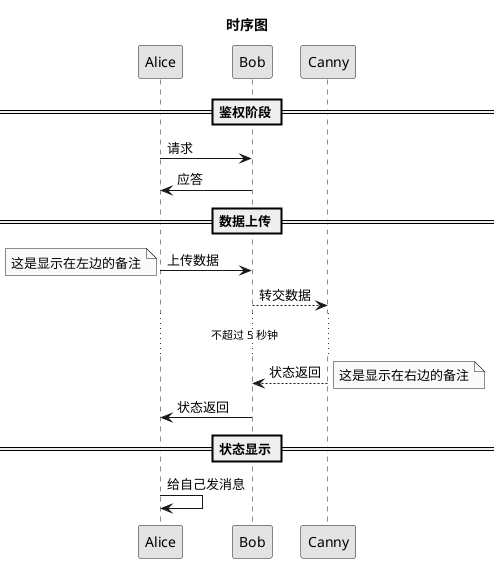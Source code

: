 @startuml
skinparam shadowing false
skinparam monochrome true 
skinparam backgroundColor white

title 时序图

== 鉴权阶段 ==

Alice -> Bob: 请求
Bob -> Alice: 应答

== 数据上传 ==

Alice -> Bob: 上传数据
note left: 这是显示在左边的备注

Bob --> Canny: 转交数据
... 不超过 5 秒钟 ...
Canny --> Bob: 状态返回
note right: 这是显示在右边的备注

Bob -> Alice: 状态返回

== 状态显示 ==

Alice -> Alice: 给自己发消息

@enduml